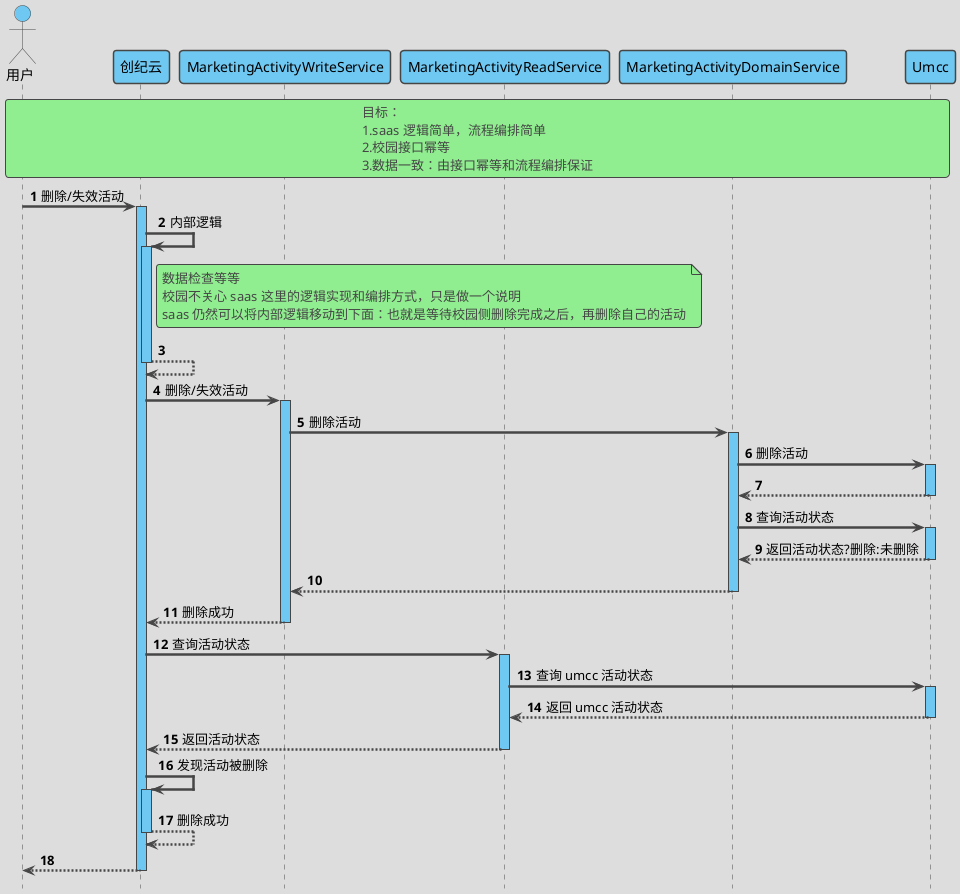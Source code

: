 @startuml

'https://plantuml.com/sequence-diagram

'隐藏脚注
hide footbox

'使用 toy 主题
!theme toy

'自动激活
autoActivate on

'编号
autonumber 1

'隐藏孤立的参与者
hide unlinked

'文字对齐，向左对齐
skinparam sequenceMessageAlign left

'箭头粗度
skinparam sequenceArrowThickness 2.5

' 皮肤
skinparam sequence {
    LifeLineBackgroundColor #6FC8F2
    ParticipantBackgroundColor #6FC8F2
    ParticipantFontColor black
    ActorBackgroundColor #6FC8F2
    ActorFontColor black
}

actor 用户 as user
participant 创纪云 as saas
participant MarketingActivityWriteService as MarketingActivityWriteService
participant MarketingActivityReadService as MarketingActivityReadService
participant MarketingActivityDomainService as MarketingActivityDomainService
participant MarketingActivityAdapter as MarketingActivityAdapter
participant MarketingActivityRepository as MarketingActivityRepository
participant Umcc as Umcc

rnote across
    目标：
    1.saas 逻辑简单，流程编排简单
    2.校园接口幂等
    3.数据一致：由接口幂等和流程编排保证
end note

user -> saas : 删除/失效活动

saas -> saas : 内部逻辑
note right of saas
    数据检查等等
    校园不关心 saas 这里的逻辑实现和编排方式，只是做一个说明
    saas 仍然可以将内部逻辑移动到下面：也就是等待校园侧删除完成之后，再删除自己的活动
end note
return

saas -> MarketingActivityWriteService : 删除/失效活动

MarketingActivityWriteService -> MarketingActivityDomainService : 删除活动

MarketingActivityDomainService -> Umcc : 删除活动
return

MarketingActivityDomainService -> Umcc : 查询活动状态
return 返回活动状态?删除:未删除
return
return 删除成功

saas -> MarketingActivityReadService : 查询活动状态
MarketingActivityReadService -> Umcc : 查询 umcc 活动状态
return 返回 umcc 活动状态
return 返回活动状态
saas -> saas : 发现活动被删除
return 删除成功
return


@enduml